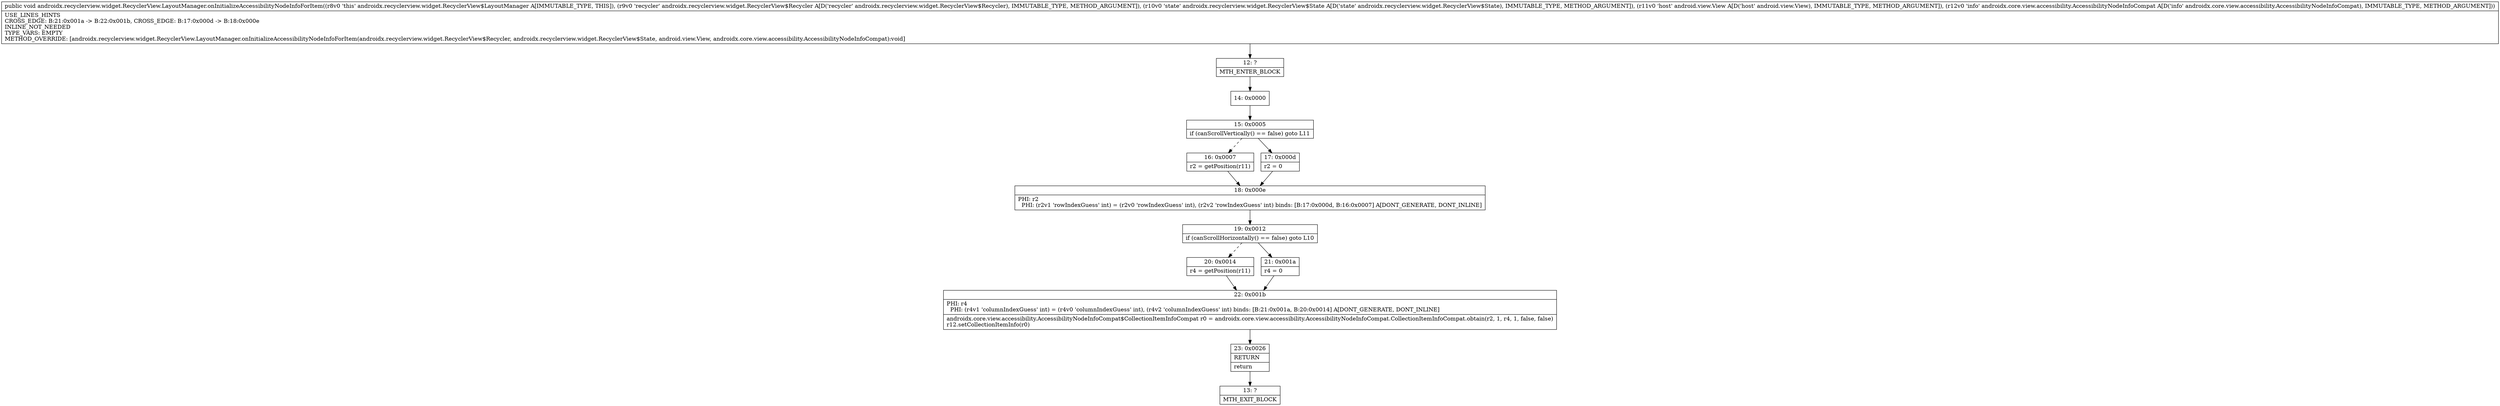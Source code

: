 digraph "CFG forandroidx.recyclerview.widget.RecyclerView.LayoutManager.onInitializeAccessibilityNodeInfoForItem(Landroidx\/recyclerview\/widget\/RecyclerView$Recycler;Landroidx\/recyclerview\/widget\/RecyclerView$State;Landroid\/view\/View;Landroidx\/core\/view\/accessibility\/AccessibilityNodeInfoCompat;)V" {
Node_12 [shape=record,label="{12\:\ ?|MTH_ENTER_BLOCK\l}"];
Node_14 [shape=record,label="{14\:\ 0x0000}"];
Node_15 [shape=record,label="{15\:\ 0x0005|if (canScrollVertically() == false) goto L11\l}"];
Node_16 [shape=record,label="{16\:\ 0x0007|r2 = getPosition(r11)\l}"];
Node_18 [shape=record,label="{18\:\ 0x000e|PHI: r2 \l  PHI: (r2v1 'rowIndexGuess' int) = (r2v0 'rowIndexGuess' int), (r2v2 'rowIndexGuess' int) binds: [B:17:0x000d, B:16:0x0007] A[DONT_GENERATE, DONT_INLINE]\l}"];
Node_19 [shape=record,label="{19\:\ 0x0012|if (canScrollHorizontally() == false) goto L10\l}"];
Node_20 [shape=record,label="{20\:\ 0x0014|r4 = getPosition(r11)\l}"];
Node_22 [shape=record,label="{22\:\ 0x001b|PHI: r4 \l  PHI: (r4v1 'columnIndexGuess' int) = (r4v0 'columnIndexGuess' int), (r4v2 'columnIndexGuess' int) binds: [B:21:0x001a, B:20:0x0014] A[DONT_GENERATE, DONT_INLINE]\l|androidx.core.view.accessibility.AccessibilityNodeInfoCompat$CollectionItemInfoCompat r0 = androidx.core.view.accessibility.AccessibilityNodeInfoCompat.CollectionItemInfoCompat.obtain(r2, 1, r4, 1, false, false)\lr12.setCollectionItemInfo(r0)\l}"];
Node_23 [shape=record,label="{23\:\ 0x0026|RETURN\l|return\l}"];
Node_13 [shape=record,label="{13\:\ ?|MTH_EXIT_BLOCK\l}"];
Node_21 [shape=record,label="{21\:\ 0x001a|r4 = 0\l}"];
Node_17 [shape=record,label="{17\:\ 0x000d|r2 = 0\l}"];
MethodNode[shape=record,label="{public void androidx.recyclerview.widget.RecyclerView.LayoutManager.onInitializeAccessibilityNodeInfoForItem((r8v0 'this' androidx.recyclerview.widget.RecyclerView$LayoutManager A[IMMUTABLE_TYPE, THIS]), (r9v0 'recycler' androidx.recyclerview.widget.RecyclerView$Recycler A[D('recycler' androidx.recyclerview.widget.RecyclerView$Recycler), IMMUTABLE_TYPE, METHOD_ARGUMENT]), (r10v0 'state' androidx.recyclerview.widget.RecyclerView$State A[D('state' androidx.recyclerview.widget.RecyclerView$State), IMMUTABLE_TYPE, METHOD_ARGUMENT]), (r11v0 'host' android.view.View A[D('host' android.view.View), IMMUTABLE_TYPE, METHOD_ARGUMENT]), (r12v0 'info' androidx.core.view.accessibility.AccessibilityNodeInfoCompat A[D('info' androidx.core.view.accessibility.AccessibilityNodeInfoCompat), IMMUTABLE_TYPE, METHOD_ARGUMENT]))  | USE_LINES_HINTS\lCROSS_EDGE: B:21:0x001a \-\> B:22:0x001b, CROSS_EDGE: B:17:0x000d \-\> B:18:0x000e\lINLINE_NOT_NEEDED\lTYPE_VARS: EMPTY\lMETHOD_OVERRIDE: [androidx.recyclerview.widget.RecyclerView.LayoutManager.onInitializeAccessibilityNodeInfoForItem(androidx.recyclerview.widget.RecyclerView$Recycler, androidx.recyclerview.widget.RecyclerView$State, android.view.View, androidx.core.view.accessibility.AccessibilityNodeInfoCompat):void]\l}"];
MethodNode -> Node_12;Node_12 -> Node_14;
Node_14 -> Node_15;
Node_15 -> Node_16[style=dashed];
Node_15 -> Node_17;
Node_16 -> Node_18;
Node_18 -> Node_19;
Node_19 -> Node_20[style=dashed];
Node_19 -> Node_21;
Node_20 -> Node_22;
Node_22 -> Node_23;
Node_23 -> Node_13;
Node_21 -> Node_22;
Node_17 -> Node_18;
}

